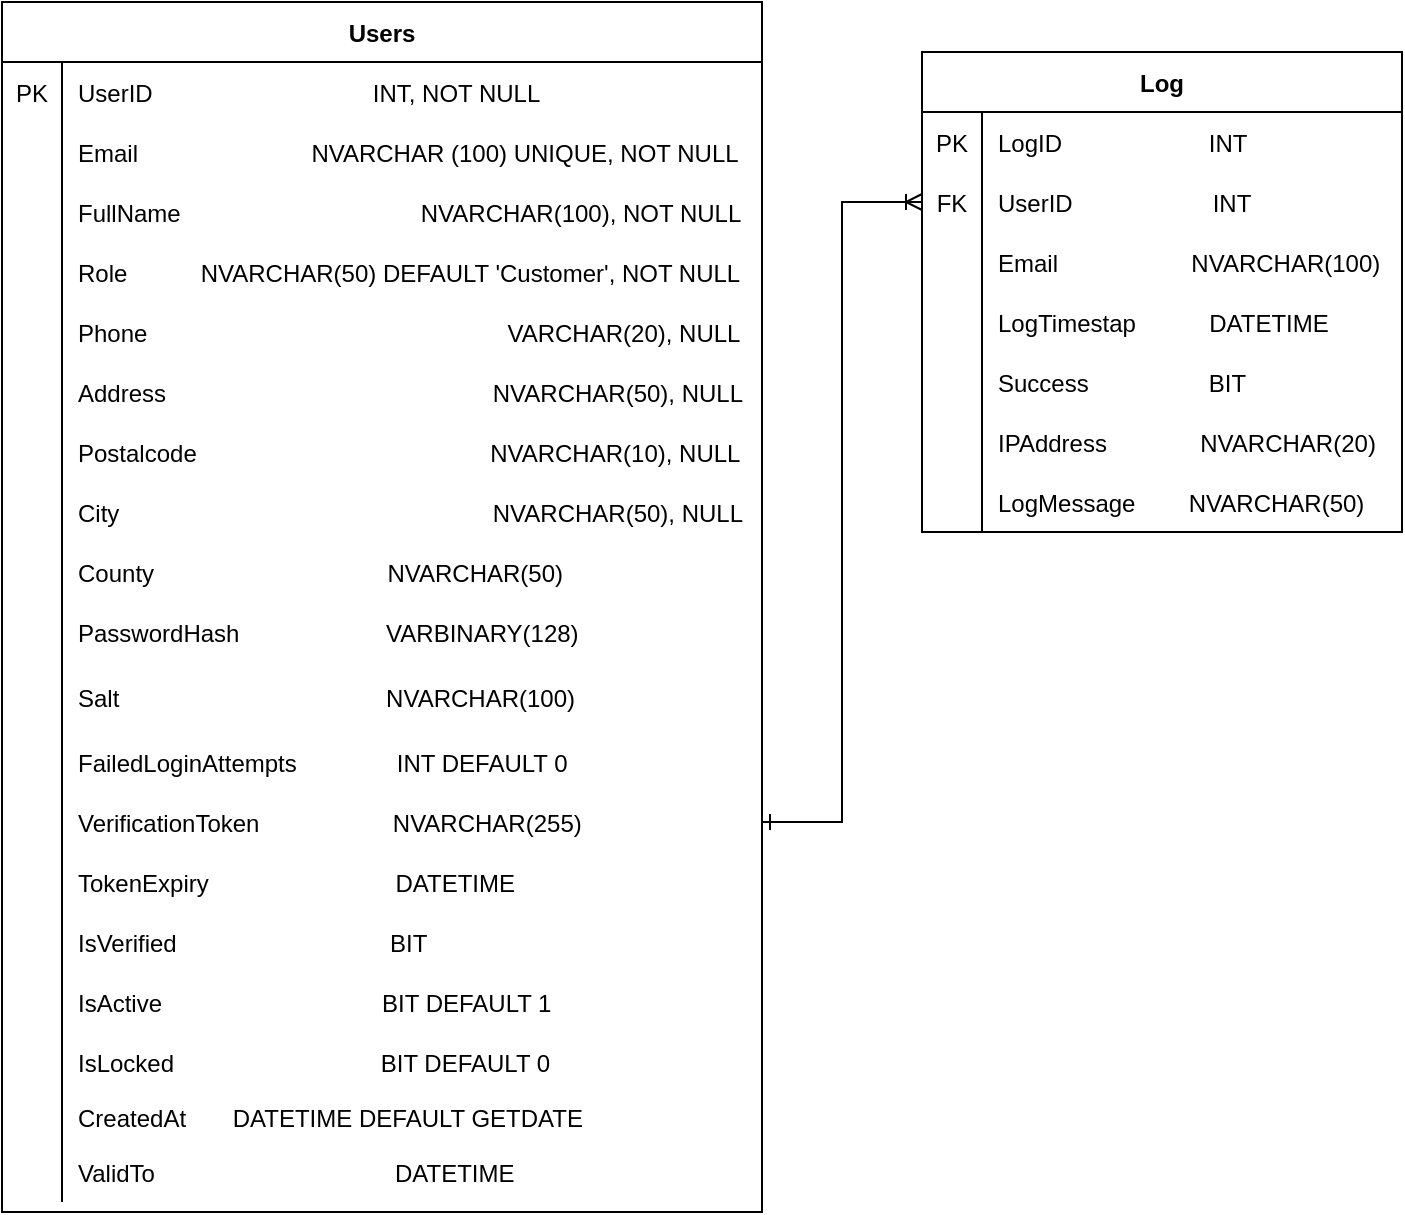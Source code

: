 <mxfile version="26.0.9">
  <diagram id="R2lEEEUBdFMjLlhIrx00" name="Page-1">
    <mxGraphModel dx="1050" dy="621" grid="1" gridSize="10" guides="1" tooltips="1" connect="1" arrows="1" fold="1" page="1" pageScale="1" pageWidth="850" pageHeight="1100" math="0" shadow="0" extFonts="Permanent Marker^https://fonts.googleapis.com/css?family=Permanent+Marker">
      <root>
        <mxCell id="0" />
        <mxCell id="1" parent="0" />
        <mxCell id="C-vyLk0tnHw3VtMMgP7b-23" value="Users" style="shape=table;startSize=30;container=1;collapsible=1;childLayout=tableLayout;fixedRows=1;rowLines=0;fontStyle=1;align=center;resizeLast=1;" parent="1" vertex="1">
          <mxGeometry x="20" y="55" width="380" height="605" as="geometry" />
        </mxCell>
        <mxCell id="Cf7ZhMcBP6VYUU-gxxKa-27" style="shape=partialRectangle;collapsible=0;dropTarget=0;pointerEvents=0;fillColor=none;points=[[0,0.5],[1,0.5]];portConstraint=eastwest;top=0;left=0;right=0;bottom=0;" parent="C-vyLk0tnHw3VtMMgP7b-23" vertex="1">
          <mxGeometry y="30" width="380" height="30" as="geometry" />
        </mxCell>
        <mxCell id="Cf7ZhMcBP6VYUU-gxxKa-28" value="PK" style="shape=partialRectangle;overflow=hidden;connectable=0;fillColor=none;top=0;left=0;bottom=0;right=0;" parent="Cf7ZhMcBP6VYUU-gxxKa-27" vertex="1">
          <mxGeometry width="30" height="30" as="geometry">
            <mxRectangle width="30" height="30" as="alternateBounds" />
          </mxGeometry>
        </mxCell>
        <mxCell id="Cf7ZhMcBP6VYUU-gxxKa-29" value="UserID                                 INT, NOT NULL" style="shape=partialRectangle;overflow=hidden;connectable=0;fillColor=none;top=0;left=0;bottom=0;right=0;align=left;spacingLeft=6;" parent="Cf7ZhMcBP6VYUU-gxxKa-27" vertex="1">
          <mxGeometry x="30" width="350" height="30" as="geometry">
            <mxRectangle width="350" height="30" as="alternateBounds" />
          </mxGeometry>
        </mxCell>
        <mxCell id="C-vyLk0tnHw3VtMMgP7b-27" value="" style="shape=partialRectangle;collapsible=0;dropTarget=0;pointerEvents=0;fillColor=none;points=[[0,0.5],[1,0.5]];portConstraint=eastwest;top=0;left=0;right=0;bottom=0;" parent="C-vyLk0tnHw3VtMMgP7b-23" vertex="1">
          <mxGeometry y="60" width="380" height="30" as="geometry" />
        </mxCell>
        <mxCell id="C-vyLk0tnHw3VtMMgP7b-28" value="" style="shape=partialRectangle;overflow=hidden;connectable=0;fillColor=none;top=0;left=0;bottom=0;right=0;" parent="C-vyLk0tnHw3VtMMgP7b-27" vertex="1">
          <mxGeometry width="30" height="30" as="geometry">
            <mxRectangle width="30" height="30" as="alternateBounds" />
          </mxGeometry>
        </mxCell>
        <mxCell id="C-vyLk0tnHw3VtMMgP7b-29" value="Email                          NVARCHAR (100) UNIQUE, NOT NULL" style="shape=partialRectangle;overflow=hidden;connectable=0;fillColor=none;top=0;left=0;bottom=0;right=0;align=left;spacingLeft=6;" parent="C-vyLk0tnHw3VtMMgP7b-27" vertex="1">
          <mxGeometry x="30" width="350" height="30" as="geometry">
            <mxRectangle width="350" height="30" as="alternateBounds" />
          </mxGeometry>
        </mxCell>
        <mxCell id="I47CF2YVhka8ogYoGdfY-8" style="shape=partialRectangle;collapsible=0;dropTarget=0;pointerEvents=0;fillColor=none;points=[[0,0.5],[1,0.5]];portConstraint=eastwest;top=0;left=0;right=0;bottom=0;" parent="C-vyLk0tnHw3VtMMgP7b-23" vertex="1">
          <mxGeometry y="90" width="380" height="30" as="geometry" />
        </mxCell>
        <mxCell id="I47CF2YVhka8ogYoGdfY-9" style="shape=partialRectangle;overflow=hidden;connectable=0;fillColor=none;top=0;left=0;bottom=0;right=0;" parent="I47CF2YVhka8ogYoGdfY-8" vertex="1">
          <mxGeometry width="30" height="30" as="geometry">
            <mxRectangle width="30" height="30" as="alternateBounds" />
          </mxGeometry>
        </mxCell>
        <mxCell id="I47CF2YVhka8ogYoGdfY-10" value="FullName                                    NVARCHAR(100), NOT NULL" style="shape=partialRectangle;overflow=hidden;connectable=0;fillColor=none;top=0;left=0;bottom=0;right=0;align=left;spacingLeft=6;" parent="I47CF2YVhka8ogYoGdfY-8" vertex="1">
          <mxGeometry x="30" width="350" height="30" as="geometry">
            <mxRectangle width="350" height="30" as="alternateBounds" />
          </mxGeometry>
        </mxCell>
        <mxCell id="TIW4z96fiE2FcPMdv8fZ-22" style="shape=partialRectangle;collapsible=0;dropTarget=0;pointerEvents=0;fillColor=none;points=[[0,0.5],[1,0.5]];portConstraint=eastwest;top=0;left=0;right=0;bottom=0;" parent="C-vyLk0tnHw3VtMMgP7b-23" vertex="1">
          <mxGeometry y="120" width="380" height="30" as="geometry" />
        </mxCell>
        <mxCell id="TIW4z96fiE2FcPMdv8fZ-23" value="" style="shape=partialRectangle;overflow=hidden;connectable=0;fillColor=none;top=0;left=0;bottom=0;right=0;" parent="TIW4z96fiE2FcPMdv8fZ-22" vertex="1">
          <mxGeometry width="30" height="30" as="geometry">
            <mxRectangle width="30" height="30" as="alternateBounds" />
          </mxGeometry>
        </mxCell>
        <mxCell id="TIW4z96fiE2FcPMdv8fZ-24" value="Role           NVARCHAR(50) DEFAULT &#39;Customer&#39;, NOT NULL" style="shape=partialRectangle;overflow=hidden;connectable=0;fillColor=none;top=0;left=0;bottom=0;right=0;align=left;spacingLeft=6;" parent="TIW4z96fiE2FcPMdv8fZ-22" vertex="1">
          <mxGeometry x="30" width="350" height="30" as="geometry">
            <mxRectangle width="350" height="30" as="alternateBounds" />
          </mxGeometry>
        </mxCell>
        <mxCell id="Mgk9z1DO9q_jG-o8UBAl-13" style="shape=partialRectangle;collapsible=0;dropTarget=0;pointerEvents=0;fillColor=none;points=[[0,0.5],[1,0.5]];portConstraint=eastwest;top=0;left=0;right=0;bottom=0;" parent="C-vyLk0tnHw3VtMMgP7b-23" vertex="1">
          <mxGeometry y="150" width="380" height="30" as="geometry" />
        </mxCell>
        <mxCell id="Mgk9z1DO9q_jG-o8UBAl-14" style="shape=partialRectangle;overflow=hidden;connectable=0;fillColor=none;top=0;left=0;bottom=0;right=0;" parent="Mgk9z1DO9q_jG-o8UBAl-13" vertex="1">
          <mxGeometry width="30" height="30" as="geometry">
            <mxRectangle width="30" height="30" as="alternateBounds" />
          </mxGeometry>
        </mxCell>
        <mxCell id="Mgk9z1DO9q_jG-o8UBAl-15" value="Phone                                                      VARCHAR(20), NULL" style="shape=partialRectangle;overflow=hidden;connectable=0;fillColor=none;top=0;left=0;bottom=0;right=0;align=left;spacingLeft=6;" parent="Mgk9z1DO9q_jG-o8UBAl-13" vertex="1">
          <mxGeometry x="30" width="350" height="30" as="geometry">
            <mxRectangle width="350" height="30" as="alternateBounds" />
          </mxGeometry>
        </mxCell>
        <mxCell id="Mgk9z1DO9q_jG-o8UBAl-4" style="shape=partialRectangle;collapsible=0;dropTarget=0;pointerEvents=0;fillColor=none;points=[[0,0.5],[1,0.5]];portConstraint=eastwest;top=0;left=0;right=0;bottom=0;" parent="C-vyLk0tnHw3VtMMgP7b-23" vertex="1">
          <mxGeometry y="180" width="380" height="30" as="geometry" />
        </mxCell>
        <mxCell id="Mgk9z1DO9q_jG-o8UBAl-5" style="shape=partialRectangle;overflow=hidden;connectable=0;fillColor=none;top=0;left=0;bottom=0;right=0;" parent="Mgk9z1DO9q_jG-o8UBAl-4" vertex="1">
          <mxGeometry width="30" height="30" as="geometry">
            <mxRectangle width="30" height="30" as="alternateBounds" />
          </mxGeometry>
        </mxCell>
        <mxCell id="Mgk9z1DO9q_jG-o8UBAl-6" value="Address                                                 NVARCHAR(50), NULL" style="shape=partialRectangle;overflow=hidden;connectable=0;fillColor=none;top=0;left=0;bottom=0;right=0;align=left;spacingLeft=6;" parent="Mgk9z1DO9q_jG-o8UBAl-4" vertex="1">
          <mxGeometry x="30" width="350" height="30" as="geometry">
            <mxRectangle width="350" height="30" as="alternateBounds" />
          </mxGeometry>
        </mxCell>
        <mxCell id="Mgk9z1DO9q_jG-o8UBAl-16" style="shape=partialRectangle;collapsible=0;dropTarget=0;pointerEvents=0;fillColor=none;points=[[0,0.5],[1,0.5]];portConstraint=eastwest;top=0;left=0;right=0;bottom=0;" parent="C-vyLk0tnHw3VtMMgP7b-23" vertex="1">
          <mxGeometry y="210" width="380" height="30" as="geometry" />
        </mxCell>
        <mxCell id="Mgk9z1DO9q_jG-o8UBAl-17" style="shape=partialRectangle;overflow=hidden;connectable=0;fillColor=none;top=0;left=0;bottom=0;right=0;" parent="Mgk9z1DO9q_jG-o8UBAl-16" vertex="1">
          <mxGeometry width="30" height="30" as="geometry">
            <mxRectangle width="30" height="30" as="alternateBounds" />
          </mxGeometry>
        </mxCell>
        <mxCell id="Mgk9z1DO9q_jG-o8UBAl-18" value="Postalcode                                            NVARCHAR(10), NULL" style="shape=partialRectangle;overflow=hidden;connectable=0;fillColor=none;top=0;left=0;bottom=0;right=0;align=left;spacingLeft=6;" parent="Mgk9z1DO9q_jG-o8UBAl-16" vertex="1">
          <mxGeometry x="30" width="350" height="30" as="geometry">
            <mxRectangle width="350" height="30" as="alternateBounds" />
          </mxGeometry>
        </mxCell>
        <mxCell id="Mgk9z1DO9q_jG-o8UBAl-7" style="shape=partialRectangle;collapsible=0;dropTarget=0;pointerEvents=0;fillColor=none;points=[[0,0.5],[1,0.5]];portConstraint=eastwest;top=0;left=0;right=0;bottom=0;" parent="C-vyLk0tnHw3VtMMgP7b-23" vertex="1">
          <mxGeometry y="240" width="380" height="30" as="geometry" />
        </mxCell>
        <mxCell id="Mgk9z1DO9q_jG-o8UBAl-8" style="shape=partialRectangle;overflow=hidden;connectable=0;fillColor=none;top=0;left=0;bottom=0;right=0;" parent="Mgk9z1DO9q_jG-o8UBAl-7" vertex="1">
          <mxGeometry width="30" height="30" as="geometry">
            <mxRectangle width="30" height="30" as="alternateBounds" />
          </mxGeometry>
        </mxCell>
        <mxCell id="Mgk9z1DO9q_jG-o8UBAl-9" value="City                                                        NVARCHAR(50), NULL" style="shape=partialRectangle;overflow=hidden;connectable=0;fillColor=none;top=0;left=0;bottom=0;right=0;align=left;spacingLeft=6;" parent="Mgk9z1DO9q_jG-o8UBAl-7" vertex="1">
          <mxGeometry x="30" width="350" height="30" as="geometry">
            <mxRectangle width="350" height="30" as="alternateBounds" />
          </mxGeometry>
        </mxCell>
        <mxCell id="Mgk9z1DO9q_jG-o8UBAl-10" style="shape=partialRectangle;collapsible=0;dropTarget=0;pointerEvents=0;fillColor=none;points=[[0,0.5],[1,0.5]];portConstraint=eastwest;top=0;left=0;right=0;bottom=0;" parent="C-vyLk0tnHw3VtMMgP7b-23" vertex="1">
          <mxGeometry y="270" width="380" height="30" as="geometry" />
        </mxCell>
        <mxCell id="Mgk9z1DO9q_jG-o8UBAl-11" style="shape=partialRectangle;overflow=hidden;connectable=0;fillColor=none;top=0;left=0;bottom=0;right=0;" parent="Mgk9z1DO9q_jG-o8UBAl-10" vertex="1">
          <mxGeometry width="30" height="30" as="geometry">
            <mxRectangle width="30" height="30" as="alternateBounds" />
          </mxGeometry>
        </mxCell>
        <mxCell id="Mgk9z1DO9q_jG-o8UBAl-12" value="County                                   NVARCHAR(50)" style="shape=partialRectangle;overflow=hidden;connectable=0;fillColor=none;top=0;left=0;bottom=0;right=0;align=left;spacingLeft=6;" parent="Mgk9z1DO9q_jG-o8UBAl-10" vertex="1">
          <mxGeometry x="30" width="350" height="30" as="geometry">
            <mxRectangle width="350" height="30" as="alternateBounds" />
          </mxGeometry>
        </mxCell>
        <mxCell id="I47CF2YVhka8ogYoGdfY-14" style="shape=partialRectangle;collapsible=0;dropTarget=0;pointerEvents=0;fillColor=none;points=[[0,0.5],[1,0.5]];portConstraint=eastwest;top=0;left=0;right=0;bottom=0;" parent="C-vyLk0tnHw3VtMMgP7b-23" vertex="1">
          <mxGeometry y="300" width="380" height="30" as="geometry" />
        </mxCell>
        <mxCell id="I47CF2YVhka8ogYoGdfY-15" style="shape=partialRectangle;overflow=hidden;connectable=0;fillColor=none;top=0;left=0;bottom=0;right=0;" parent="I47CF2YVhka8ogYoGdfY-14" vertex="1">
          <mxGeometry width="30" height="30" as="geometry">
            <mxRectangle width="30" height="30" as="alternateBounds" />
          </mxGeometry>
        </mxCell>
        <mxCell id="I47CF2YVhka8ogYoGdfY-16" value="PasswordHash                      VARBINARY(128)" style="shape=partialRectangle;overflow=hidden;connectable=0;fillColor=none;top=0;left=0;bottom=0;right=0;align=left;spacingLeft=6;" parent="I47CF2YVhka8ogYoGdfY-14" vertex="1">
          <mxGeometry x="30" width="350" height="30" as="geometry">
            <mxRectangle width="350" height="30" as="alternateBounds" />
          </mxGeometry>
        </mxCell>
        <mxCell id="I47CF2YVhka8ogYoGdfY-11" style="shape=partialRectangle;collapsible=0;dropTarget=0;pointerEvents=0;fillColor=none;points=[[0,0.5],[1,0.5]];portConstraint=eastwest;top=0;left=0;right=0;bottom=0;" parent="C-vyLk0tnHw3VtMMgP7b-23" vertex="1">
          <mxGeometry y="330" width="380" height="35" as="geometry" />
        </mxCell>
        <mxCell id="I47CF2YVhka8ogYoGdfY-12" style="shape=partialRectangle;overflow=hidden;connectable=0;fillColor=none;top=0;left=0;bottom=0;right=0;" parent="I47CF2YVhka8ogYoGdfY-11" vertex="1">
          <mxGeometry width="30" height="35" as="geometry">
            <mxRectangle width="30" height="35" as="alternateBounds" />
          </mxGeometry>
        </mxCell>
        <mxCell id="I47CF2YVhka8ogYoGdfY-13" value="Salt                                        NVARCHAR(100)                              " style="shape=partialRectangle;overflow=hidden;connectable=0;fillColor=none;top=0;left=0;bottom=0;right=0;align=left;spacingLeft=6;" parent="I47CF2YVhka8ogYoGdfY-11" vertex="1">
          <mxGeometry x="30" width="350" height="35" as="geometry">
            <mxRectangle width="350" height="35" as="alternateBounds" />
          </mxGeometry>
        </mxCell>
        <mxCell id="TIW4z96fiE2FcPMdv8fZ-28" style="shape=partialRectangle;collapsible=0;dropTarget=0;pointerEvents=0;fillColor=none;points=[[0,0.5],[1,0.5]];portConstraint=eastwest;top=0;left=0;right=0;bottom=0;" parent="C-vyLk0tnHw3VtMMgP7b-23" vertex="1">
          <mxGeometry y="365" width="380" height="30" as="geometry" />
        </mxCell>
        <mxCell id="TIW4z96fiE2FcPMdv8fZ-29" style="shape=partialRectangle;overflow=hidden;connectable=0;fillColor=none;top=0;left=0;bottom=0;right=0;" parent="TIW4z96fiE2FcPMdv8fZ-28" vertex="1">
          <mxGeometry width="30" height="30" as="geometry">
            <mxRectangle width="30" height="30" as="alternateBounds" />
          </mxGeometry>
        </mxCell>
        <mxCell id="TIW4z96fiE2FcPMdv8fZ-30" value="FailedLoginAttempts               INT DEFAULT 0" style="shape=partialRectangle;overflow=hidden;connectable=0;fillColor=none;top=0;left=0;bottom=0;right=0;align=left;spacingLeft=6;" parent="TIW4z96fiE2FcPMdv8fZ-28" vertex="1">
          <mxGeometry x="30" width="350" height="30" as="geometry">
            <mxRectangle width="350" height="30" as="alternateBounds" />
          </mxGeometry>
        </mxCell>
        <mxCell id="I47CF2YVhka8ogYoGdfY-88" style="shape=partialRectangle;collapsible=0;dropTarget=0;pointerEvents=0;fillColor=none;points=[[0,0.5],[1,0.5]];portConstraint=eastwest;top=0;left=0;right=0;bottom=0;" parent="C-vyLk0tnHw3VtMMgP7b-23" vertex="1">
          <mxGeometry y="395" width="380" height="30" as="geometry" />
        </mxCell>
        <mxCell id="I47CF2YVhka8ogYoGdfY-89" style="shape=partialRectangle;overflow=hidden;connectable=0;fillColor=none;top=0;left=0;bottom=0;right=0;" parent="I47CF2YVhka8ogYoGdfY-88" vertex="1">
          <mxGeometry width="30" height="30" as="geometry">
            <mxRectangle width="30" height="30" as="alternateBounds" />
          </mxGeometry>
        </mxCell>
        <mxCell id="I47CF2YVhka8ogYoGdfY-90" value="VerificationToken                    NVARCHAR(255)" style="shape=partialRectangle;overflow=hidden;connectable=0;fillColor=none;top=0;left=0;bottom=0;right=0;align=left;spacingLeft=6;" parent="I47CF2YVhka8ogYoGdfY-88" vertex="1">
          <mxGeometry x="30" width="350" height="30" as="geometry">
            <mxRectangle width="350" height="30" as="alternateBounds" />
          </mxGeometry>
        </mxCell>
        <mxCell id="TIW4z96fiE2FcPMdv8fZ-25" style="shape=partialRectangle;collapsible=0;dropTarget=0;pointerEvents=0;fillColor=none;points=[[0,0.5],[1,0.5]];portConstraint=eastwest;top=0;left=0;right=0;bottom=0;" parent="C-vyLk0tnHw3VtMMgP7b-23" vertex="1">
          <mxGeometry y="425" width="380" height="30" as="geometry" />
        </mxCell>
        <mxCell id="TIW4z96fiE2FcPMdv8fZ-26" style="shape=partialRectangle;overflow=hidden;connectable=0;fillColor=none;top=0;left=0;bottom=0;right=0;" parent="TIW4z96fiE2FcPMdv8fZ-25" vertex="1">
          <mxGeometry width="30" height="30" as="geometry">
            <mxRectangle width="30" height="30" as="alternateBounds" />
          </mxGeometry>
        </mxCell>
        <mxCell id="TIW4z96fiE2FcPMdv8fZ-27" value="TokenExpiry                            DATETIME" style="shape=partialRectangle;overflow=hidden;connectable=0;fillColor=none;top=0;left=0;bottom=0;right=0;align=left;spacingLeft=6;" parent="TIW4z96fiE2FcPMdv8fZ-25" vertex="1">
          <mxGeometry x="30" width="350" height="30" as="geometry">
            <mxRectangle width="350" height="30" as="alternateBounds" />
          </mxGeometry>
        </mxCell>
        <mxCell id="TIW4z96fiE2FcPMdv8fZ-31" style="shape=partialRectangle;collapsible=0;dropTarget=0;pointerEvents=0;fillColor=none;points=[[0,0.5],[1,0.5]];portConstraint=eastwest;top=0;left=0;right=0;bottom=0;" parent="C-vyLk0tnHw3VtMMgP7b-23" vertex="1">
          <mxGeometry y="455" width="380" height="30" as="geometry" />
        </mxCell>
        <mxCell id="TIW4z96fiE2FcPMdv8fZ-32" style="shape=partialRectangle;overflow=hidden;connectable=0;fillColor=none;top=0;left=0;bottom=0;right=0;" parent="TIW4z96fiE2FcPMdv8fZ-31" vertex="1">
          <mxGeometry width="30" height="30" as="geometry">
            <mxRectangle width="30" height="30" as="alternateBounds" />
          </mxGeometry>
        </mxCell>
        <mxCell id="TIW4z96fiE2FcPMdv8fZ-33" value="IsVerified                                BIT" style="shape=partialRectangle;overflow=hidden;connectable=0;fillColor=none;top=0;left=0;bottom=0;right=0;align=left;spacingLeft=6;" parent="TIW4z96fiE2FcPMdv8fZ-31" vertex="1">
          <mxGeometry x="30" width="350" height="30" as="geometry">
            <mxRectangle width="350" height="30" as="alternateBounds" />
          </mxGeometry>
        </mxCell>
        <mxCell id="4bX-08a1b6MzRK0T7lMy-1" style="shape=partialRectangle;collapsible=0;dropTarget=0;pointerEvents=0;fillColor=none;points=[[0,0.5],[1,0.5]];portConstraint=eastwest;top=0;left=0;right=0;bottom=0;" vertex="1" parent="C-vyLk0tnHw3VtMMgP7b-23">
          <mxGeometry y="485" width="380" height="30" as="geometry" />
        </mxCell>
        <mxCell id="4bX-08a1b6MzRK0T7lMy-2" style="shape=partialRectangle;overflow=hidden;connectable=0;fillColor=none;top=0;left=0;bottom=0;right=0;" vertex="1" parent="4bX-08a1b6MzRK0T7lMy-1">
          <mxGeometry width="30" height="30" as="geometry">
            <mxRectangle width="30" height="30" as="alternateBounds" />
          </mxGeometry>
        </mxCell>
        <mxCell id="4bX-08a1b6MzRK0T7lMy-3" value="IsActive                                  BIT DEFAULT 1" style="shape=partialRectangle;overflow=hidden;connectable=0;fillColor=none;top=0;left=0;bottom=0;right=0;align=left;spacingLeft=6;" vertex="1" parent="4bX-08a1b6MzRK0T7lMy-1">
          <mxGeometry x="30" width="350" height="30" as="geometry">
            <mxRectangle width="350" height="30" as="alternateBounds" />
          </mxGeometry>
        </mxCell>
        <mxCell id="erQnhnBk9Y3kzBo3d0rZ-1" style="shape=partialRectangle;collapsible=0;dropTarget=0;pointerEvents=0;fillColor=none;points=[[0,0.5],[1,0.5]];portConstraint=eastwest;top=0;left=0;right=0;bottom=0;" parent="C-vyLk0tnHw3VtMMgP7b-23" vertex="1">
          <mxGeometry y="515" width="380" height="30" as="geometry" />
        </mxCell>
        <mxCell id="erQnhnBk9Y3kzBo3d0rZ-2" style="shape=partialRectangle;overflow=hidden;connectable=0;fillColor=none;top=0;left=0;bottom=0;right=0;" parent="erQnhnBk9Y3kzBo3d0rZ-1" vertex="1">
          <mxGeometry width="30" height="30" as="geometry">
            <mxRectangle width="30" height="30" as="alternateBounds" />
          </mxGeometry>
        </mxCell>
        <mxCell id="erQnhnBk9Y3kzBo3d0rZ-3" value="IsLocked                               BIT DEFAULT 0" style="shape=partialRectangle;overflow=hidden;connectable=0;fillColor=none;top=0;left=0;bottom=0;right=0;align=left;spacingLeft=6;" parent="erQnhnBk9Y3kzBo3d0rZ-1" vertex="1">
          <mxGeometry x="30" width="350" height="30" as="geometry">
            <mxRectangle width="350" height="30" as="alternateBounds" />
          </mxGeometry>
        </mxCell>
        <mxCell id="I47CF2YVhka8ogYoGdfY-37" style="shape=partialRectangle;collapsible=0;dropTarget=0;pointerEvents=0;fillColor=none;points=[[0,0.5],[1,0.5]];portConstraint=eastwest;top=0;left=0;right=0;bottom=0;" parent="C-vyLk0tnHw3VtMMgP7b-23" vertex="1">
          <mxGeometry y="545" width="380" height="25" as="geometry" />
        </mxCell>
        <mxCell id="I47CF2YVhka8ogYoGdfY-38" style="shape=partialRectangle;overflow=hidden;connectable=0;fillColor=none;top=0;left=0;bottom=0;right=0;" parent="I47CF2YVhka8ogYoGdfY-37" vertex="1">
          <mxGeometry width="30" height="25" as="geometry">
            <mxRectangle width="30" height="25" as="alternateBounds" />
          </mxGeometry>
        </mxCell>
        <mxCell id="I47CF2YVhka8ogYoGdfY-39" value="CreatedAt       DATETIME DEFAULT GETDATE " style="shape=partialRectangle;overflow=hidden;connectable=0;fillColor=none;top=0;left=0;bottom=0;right=0;align=left;spacingLeft=6;" parent="I47CF2YVhka8ogYoGdfY-37" vertex="1">
          <mxGeometry x="30" width="350" height="25" as="geometry">
            <mxRectangle width="350" height="25" as="alternateBounds" />
          </mxGeometry>
        </mxCell>
        <mxCell id="Mgk9z1DO9q_jG-o8UBAl-1" style="shape=partialRectangle;collapsible=0;dropTarget=0;pointerEvents=0;fillColor=none;points=[[0,0.5],[1,0.5]];portConstraint=eastwest;top=0;left=0;right=0;bottom=0;" parent="C-vyLk0tnHw3VtMMgP7b-23" vertex="1">
          <mxGeometry y="570" width="380" height="30" as="geometry" />
        </mxCell>
        <mxCell id="Mgk9z1DO9q_jG-o8UBAl-2" style="shape=partialRectangle;overflow=hidden;connectable=0;fillColor=none;top=0;left=0;bottom=0;right=0;" parent="Mgk9z1DO9q_jG-o8UBAl-1" vertex="1">
          <mxGeometry width="30" height="30" as="geometry">
            <mxRectangle width="30" height="30" as="alternateBounds" />
          </mxGeometry>
        </mxCell>
        <mxCell id="Mgk9z1DO9q_jG-o8UBAl-3" value="ValidTo                                    DATETIME" style="shape=partialRectangle;overflow=hidden;connectable=0;fillColor=none;top=0;left=0;bottom=0;right=0;align=left;spacingLeft=6;" parent="Mgk9z1DO9q_jG-o8UBAl-1" vertex="1">
          <mxGeometry x="30" width="350" height="30" as="geometry">
            <mxRectangle width="350" height="30" as="alternateBounds" />
          </mxGeometry>
        </mxCell>
        <mxCell id="Cf7ZhMcBP6VYUU-gxxKa-1" value="Log" style="shape=table;startSize=30;container=1;collapsible=1;childLayout=tableLayout;fixedRows=1;rowLines=0;fontStyle=1;align=center;resizeLast=1;" parent="1" vertex="1">
          <mxGeometry x="480" y="80" width="240" height="240" as="geometry" />
        </mxCell>
        <mxCell id="Cf7ZhMcBP6VYUU-gxxKa-30" style="shape=partialRectangle;collapsible=0;dropTarget=0;pointerEvents=0;fillColor=none;points=[[0,0.5],[1,0.5]];portConstraint=eastwest;top=0;left=0;right=0;bottom=0;" parent="Cf7ZhMcBP6VYUU-gxxKa-1" vertex="1">
          <mxGeometry y="30" width="240" height="30" as="geometry" />
        </mxCell>
        <mxCell id="Cf7ZhMcBP6VYUU-gxxKa-31" value="PK" style="shape=partialRectangle;overflow=hidden;connectable=0;fillColor=none;top=0;left=0;bottom=0;right=0;" parent="Cf7ZhMcBP6VYUU-gxxKa-30" vertex="1">
          <mxGeometry width="30" height="30" as="geometry">
            <mxRectangle width="30" height="30" as="alternateBounds" />
          </mxGeometry>
        </mxCell>
        <mxCell id="Cf7ZhMcBP6VYUU-gxxKa-32" value="LogID                      INT" style="shape=partialRectangle;overflow=hidden;connectable=0;fillColor=none;top=0;left=0;bottom=0;right=0;align=left;spacingLeft=6;" parent="Cf7ZhMcBP6VYUU-gxxKa-30" vertex="1">
          <mxGeometry x="30" width="210" height="30" as="geometry">
            <mxRectangle width="210" height="30" as="alternateBounds" />
          </mxGeometry>
        </mxCell>
        <mxCell id="Cf7ZhMcBP6VYUU-gxxKa-8" style="shape=partialRectangle;collapsible=0;dropTarget=0;pointerEvents=0;fillColor=none;points=[[0,0.5],[1,0.5]];portConstraint=eastwest;top=0;left=0;right=0;bottom=0;" parent="Cf7ZhMcBP6VYUU-gxxKa-1" vertex="1">
          <mxGeometry y="60" width="240" height="30" as="geometry" />
        </mxCell>
        <mxCell id="Cf7ZhMcBP6VYUU-gxxKa-9" value="FK" style="shape=partialRectangle;overflow=hidden;connectable=0;fillColor=none;top=0;left=0;bottom=0;right=0;" parent="Cf7ZhMcBP6VYUU-gxxKa-8" vertex="1">
          <mxGeometry width="30" height="30" as="geometry">
            <mxRectangle width="30" height="30" as="alternateBounds" />
          </mxGeometry>
        </mxCell>
        <mxCell id="Cf7ZhMcBP6VYUU-gxxKa-10" value="UserID                     INT" style="shape=partialRectangle;overflow=hidden;connectable=0;fillColor=none;top=0;left=0;bottom=0;right=0;align=left;spacingLeft=6;" parent="Cf7ZhMcBP6VYUU-gxxKa-8" vertex="1">
          <mxGeometry x="30" width="210" height="30" as="geometry">
            <mxRectangle width="210" height="30" as="alternateBounds" />
          </mxGeometry>
        </mxCell>
        <mxCell id="BByJWi2W_pEHGO3wampE-4" style="shape=partialRectangle;collapsible=0;dropTarget=0;pointerEvents=0;fillColor=none;points=[[0,0.5],[1,0.5]];portConstraint=eastwest;top=0;left=0;right=0;bottom=0;" parent="Cf7ZhMcBP6VYUU-gxxKa-1" vertex="1">
          <mxGeometry y="90" width="240" height="30" as="geometry" />
        </mxCell>
        <mxCell id="BByJWi2W_pEHGO3wampE-5" style="shape=partialRectangle;overflow=hidden;connectable=0;fillColor=none;top=0;left=0;bottom=0;right=0;" parent="BByJWi2W_pEHGO3wampE-4" vertex="1">
          <mxGeometry width="30" height="30" as="geometry">
            <mxRectangle width="30" height="30" as="alternateBounds" />
          </mxGeometry>
        </mxCell>
        <mxCell id="BByJWi2W_pEHGO3wampE-6" value="Email                    NVARCHAR(100)" style="shape=partialRectangle;overflow=hidden;connectable=0;fillColor=none;top=0;left=0;bottom=0;right=0;align=left;spacingLeft=6;" parent="BByJWi2W_pEHGO3wampE-4" vertex="1">
          <mxGeometry x="30" width="210" height="30" as="geometry">
            <mxRectangle width="210" height="30" as="alternateBounds" />
          </mxGeometry>
        </mxCell>
        <mxCell id="Cf7ZhMcBP6VYUU-gxxKa-14" style="shape=partialRectangle;collapsible=0;dropTarget=0;pointerEvents=0;fillColor=none;points=[[0,0.5],[1,0.5]];portConstraint=eastwest;top=0;left=0;right=0;bottom=0;" parent="Cf7ZhMcBP6VYUU-gxxKa-1" vertex="1">
          <mxGeometry y="120" width="240" height="30" as="geometry" />
        </mxCell>
        <mxCell id="Cf7ZhMcBP6VYUU-gxxKa-15" style="shape=partialRectangle;overflow=hidden;connectable=0;fillColor=none;top=0;left=0;bottom=0;right=0;" parent="Cf7ZhMcBP6VYUU-gxxKa-14" vertex="1">
          <mxGeometry width="30" height="30" as="geometry">
            <mxRectangle width="30" height="30" as="alternateBounds" />
          </mxGeometry>
        </mxCell>
        <mxCell id="Cf7ZhMcBP6VYUU-gxxKa-16" value="LogTimestap           DATETIME" style="shape=partialRectangle;overflow=hidden;connectable=0;fillColor=none;top=0;left=0;bottom=0;right=0;align=left;spacingLeft=6;" parent="Cf7ZhMcBP6VYUU-gxxKa-14" vertex="1">
          <mxGeometry x="30" width="210" height="30" as="geometry">
            <mxRectangle width="210" height="30" as="alternateBounds" />
          </mxGeometry>
        </mxCell>
        <mxCell id="Cf7ZhMcBP6VYUU-gxxKa-45" style="shape=partialRectangle;collapsible=0;dropTarget=0;pointerEvents=0;fillColor=none;points=[[0,0.5],[1,0.5]];portConstraint=eastwest;top=0;left=0;right=0;bottom=0;" parent="Cf7ZhMcBP6VYUU-gxxKa-1" vertex="1">
          <mxGeometry y="150" width="240" height="30" as="geometry" />
        </mxCell>
        <mxCell id="Cf7ZhMcBP6VYUU-gxxKa-46" style="shape=partialRectangle;overflow=hidden;connectable=0;fillColor=none;top=0;left=0;bottom=0;right=0;" parent="Cf7ZhMcBP6VYUU-gxxKa-45" vertex="1">
          <mxGeometry width="30" height="30" as="geometry">
            <mxRectangle width="30" height="30" as="alternateBounds" />
          </mxGeometry>
        </mxCell>
        <mxCell id="Cf7ZhMcBP6VYUU-gxxKa-47" value="Success                  BIT " style="shape=partialRectangle;overflow=hidden;connectable=0;fillColor=none;top=0;left=0;bottom=0;right=0;align=left;spacingLeft=6;" parent="Cf7ZhMcBP6VYUU-gxxKa-45" vertex="1">
          <mxGeometry x="30" width="210" height="30" as="geometry">
            <mxRectangle width="210" height="30" as="alternateBounds" />
          </mxGeometry>
        </mxCell>
        <mxCell id="Cf7ZhMcBP6VYUU-gxxKa-17" style="shape=partialRectangle;collapsible=0;dropTarget=0;pointerEvents=0;fillColor=none;points=[[0,0.5],[1,0.5]];portConstraint=eastwest;top=0;left=0;right=0;bottom=0;" parent="Cf7ZhMcBP6VYUU-gxxKa-1" vertex="1">
          <mxGeometry y="180" width="240" height="30" as="geometry" />
        </mxCell>
        <mxCell id="Cf7ZhMcBP6VYUU-gxxKa-18" value="" style="shape=partialRectangle;overflow=hidden;connectable=0;fillColor=none;top=0;left=0;bottom=0;right=0;fontStyle=1" parent="Cf7ZhMcBP6VYUU-gxxKa-17" vertex="1">
          <mxGeometry width="30" height="30" as="geometry">
            <mxRectangle width="30" height="30" as="alternateBounds" />
          </mxGeometry>
        </mxCell>
        <mxCell id="Cf7ZhMcBP6VYUU-gxxKa-19" value="IPAddress              NVARCHAR(20)" style="shape=partialRectangle;overflow=hidden;connectable=0;fillColor=none;top=0;left=0;bottom=0;right=0;align=left;spacingLeft=6;" parent="Cf7ZhMcBP6VYUU-gxxKa-17" vertex="1">
          <mxGeometry x="30" width="210" height="30" as="geometry">
            <mxRectangle width="210" height="30" as="alternateBounds" />
          </mxGeometry>
        </mxCell>
        <mxCell id="BByJWi2W_pEHGO3wampE-1" style="shape=partialRectangle;collapsible=0;dropTarget=0;pointerEvents=0;fillColor=none;points=[[0,0.5],[1,0.5]];portConstraint=eastwest;top=0;left=0;right=0;bottom=0;" parent="Cf7ZhMcBP6VYUU-gxxKa-1" vertex="1">
          <mxGeometry y="210" width="240" height="30" as="geometry" />
        </mxCell>
        <mxCell id="BByJWi2W_pEHGO3wampE-2" style="shape=partialRectangle;overflow=hidden;connectable=0;fillColor=none;top=0;left=0;bottom=0;right=0;" parent="BByJWi2W_pEHGO3wampE-1" vertex="1">
          <mxGeometry width="30" height="30" as="geometry">
            <mxRectangle width="30" height="30" as="alternateBounds" />
          </mxGeometry>
        </mxCell>
        <mxCell id="BByJWi2W_pEHGO3wampE-3" value="LogMessage        NVARCHAR(50)" style="shape=partialRectangle;overflow=hidden;connectable=0;fillColor=none;top=0;left=0;bottom=0;right=0;align=left;spacingLeft=6;" parent="BByJWi2W_pEHGO3wampE-1" vertex="1">
          <mxGeometry x="30" width="210" height="30" as="geometry">
            <mxRectangle width="210" height="30" as="alternateBounds" />
          </mxGeometry>
        </mxCell>
        <mxCell id="Cf7ZhMcBP6VYUU-gxxKa-43" style="edgeStyle=orthogonalEdgeStyle;rounded=0;orthogonalLoop=1;jettySize=auto;html=1;entryX=0;entryY=0.5;entryDx=0;entryDy=0;startArrow=ERone;startFill=0;endArrow=ERoneToMany;endFill=0;" parent="1" source="I47CF2YVhka8ogYoGdfY-88" target="Cf7ZhMcBP6VYUU-gxxKa-8" edge="1">
          <mxGeometry relative="1" as="geometry" />
        </mxCell>
      </root>
    </mxGraphModel>
  </diagram>
</mxfile>
